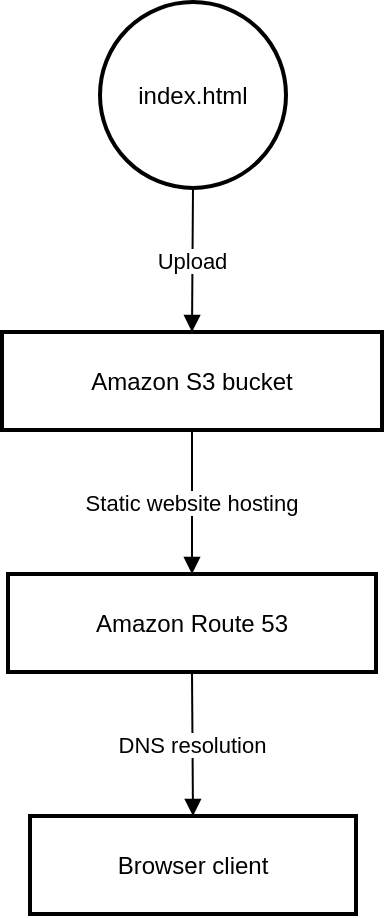 <mxfile version="24.7.17">
  <diagram name="Page-1" id="L0tJ7CT9Knh9eEXfr_mM">
    <mxGraphModel>
      <root>
        <mxCell id="0" />
        <mxCell id="1" parent="0" />
        <mxCell id="2" value="index.html" style="ellipse;aspect=fixed;strokeWidth=2;whiteSpace=wrap;" vertex="1" parent="1">
          <mxGeometry x="57" y="8" width="93" height="93" as="geometry" />
        </mxCell>
        <mxCell id="3" value="Amazon S3 bucket" style="whiteSpace=wrap;strokeWidth=2;" vertex="1" parent="1">
          <mxGeometry x="8" y="173" width="190" height="49" as="geometry" />
        </mxCell>
        <mxCell id="4" value="Amazon Route 53" style="whiteSpace=wrap;strokeWidth=2;" vertex="1" parent="1">
          <mxGeometry x="11" y="294" width="184" height="49" as="geometry" />
        </mxCell>
        <mxCell id="5" value="Browser client" style="whiteSpace=wrap;strokeWidth=2;" vertex="1" parent="1">
          <mxGeometry x="22" y="415" width="163" height="49" as="geometry" />
        </mxCell>
        <mxCell id="6" value="Upload" style="curved=1;startArrow=none;endArrow=block;exitX=0.5;exitY=1;entryX=0.5;entryY=0.01;" edge="1" parent="1" source="2" target="3">
          <mxGeometry relative="1" as="geometry">
            <Array as="points" />
          </mxGeometry>
        </mxCell>
        <mxCell id="7" value="Static website hosting" style="curved=1;startArrow=none;endArrow=block;exitX=0.5;exitY=1;entryX=0.5;entryY=0.01;" edge="1" parent="1" source="3" target="4">
          <mxGeometry relative="1" as="geometry">
            <Array as="points" />
          </mxGeometry>
        </mxCell>
        <mxCell id="8" value="DNS resolution" style="curved=1;startArrow=none;endArrow=block;exitX=0.5;exitY=1;entryX=0.5;entryY=0.01;" edge="1" parent="1" source="4" target="5">
          <mxGeometry relative="1" as="geometry">
            <Array as="points" />
          </mxGeometry>
        </mxCell>
      </root>
    </mxGraphModel>
  </diagram>
</mxfile>
